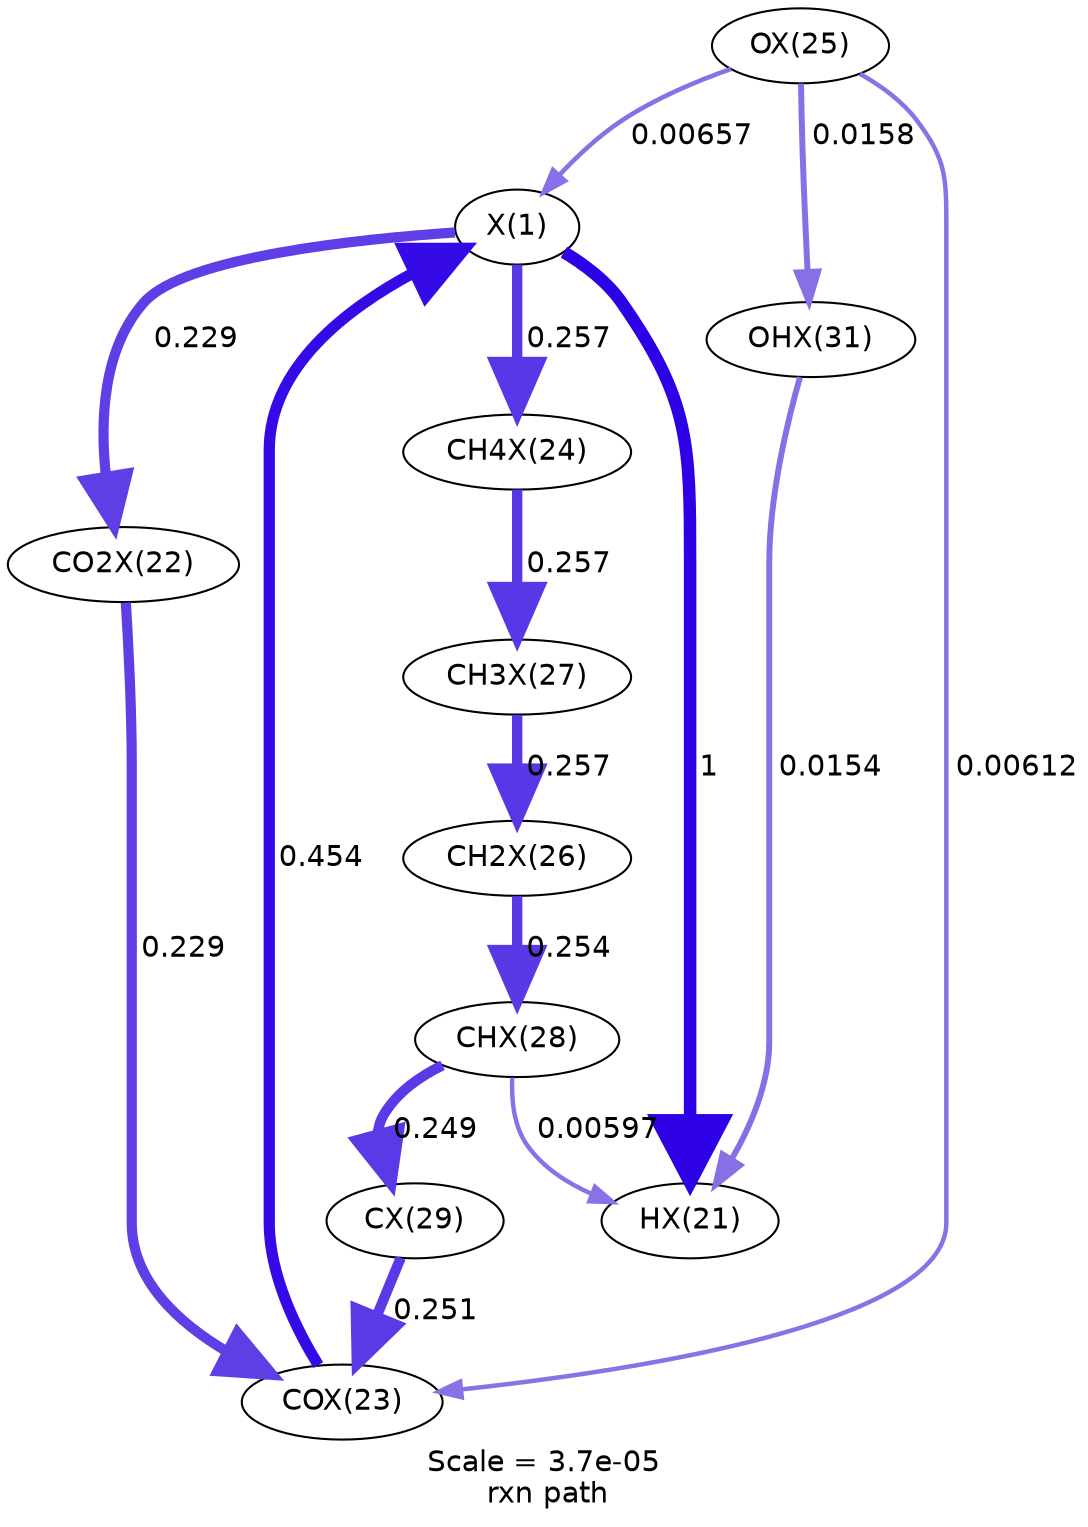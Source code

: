 digraph reaction_paths {
center=1;
s0 -> s1[fontname="Helvetica", penwidth=6, arrowsize=3, color="0.7, 1.5, 0.9"
, label=" 1"];
s0 -> s2[fontname="Helvetica", penwidth=4.89, arrowsize=2.44, color="0.7, 0.729, 0.9"
, label=" 0.229"];
s3 -> s0[fontname="Helvetica", penwidth=5.4, arrowsize=2.7, color="0.7, 0.954, 0.9"
, label=" 0.454"];
s5 -> s0[fontname="Helvetica", penwidth=2.21, arrowsize=1.1, color="0.7, 0.507, 0.9"
, label=" 0.00657"];
s0 -> s4[fontname="Helvetica", penwidth=4.97, arrowsize=2.49, color="0.7, 0.757, 0.9"
, label=" 0.257"];
s8 -> s1[fontname="Helvetica", penwidth=2.13, arrowsize=1.07, color="0.7, 0.506, 0.9"
, label=" 0.00597"];
s11 -> s1[fontname="Helvetica", penwidth=2.85, arrowsize=1.42, color="0.7, 0.515, 0.9"
, label=" 0.0154"];
s2 -> s3[fontname="Helvetica", penwidth=4.89, arrowsize=2.44, color="0.7, 0.729, 0.9"
, label=" 0.229"];
s5 -> s3[fontname="Helvetica", penwidth=2.15, arrowsize=1.08, color="0.7, 0.506, 0.9"
, label=" 0.00612"];
s9 -> s3[fontname="Helvetica", penwidth=4.96, arrowsize=2.48, color="0.7, 0.751, 0.9"
, label=" 0.251"];
s5 -> s11[fontname="Helvetica", penwidth=2.87, arrowsize=1.44, color="0.7, 0.516, 0.9"
, label=" 0.0158"];
s7 -> s6[fontname="Helvetica", penwidth=4.97, arrowsize=2.49, color="0.7, 0.757, 0.9"
, label=" 0.257"];
s6 -> s8[fontname="Helvetica", penwidth=4.97, arrowsize=2.48, color="0.7, 0.754, 0.9"
, label=" 0.254"];
s4 -> s7[fontname="Helvetica", penwidth=4.97, arrowsize=2.49, color="0.7, 0.757, 0.9"
, label=" 0.257"];
s8 -> s9[fontname="Helvetica", penwidth=4.95, arrowsize=2.47, color="0.7, 0.749, 0.9"
, label=" 0.249"];
s0 [ fontname="Helvetica", label="X(1)"];
s1 [ fontname="Helvetica", label="HX(21)"];
s2 [ fontname="Helvetica", label="CO2X(22)"];
s3 [ fontname="Helvetica", label="COX(23)"];
s4 [ fontname="Helvetica", label="CH4X(24)"];
s5 [ fontname="Helvetica", label="OX(25)"];
s6 [ fontname="Helvetica", label="CH2X(26)"];
s7 [ fontname="Helvetica", label="CH3X(27)"];
s8 [ fontname="Helvetica", label="CHX(28)"];
s9 [ fontname="Helvetica", label="CX(29)"];
s11 [ fontname="Helvetica", label="OHX(31)"];
 label = "Scale = 3.7e-05\l rxn path";
 fontname = "Helvetica";
}
